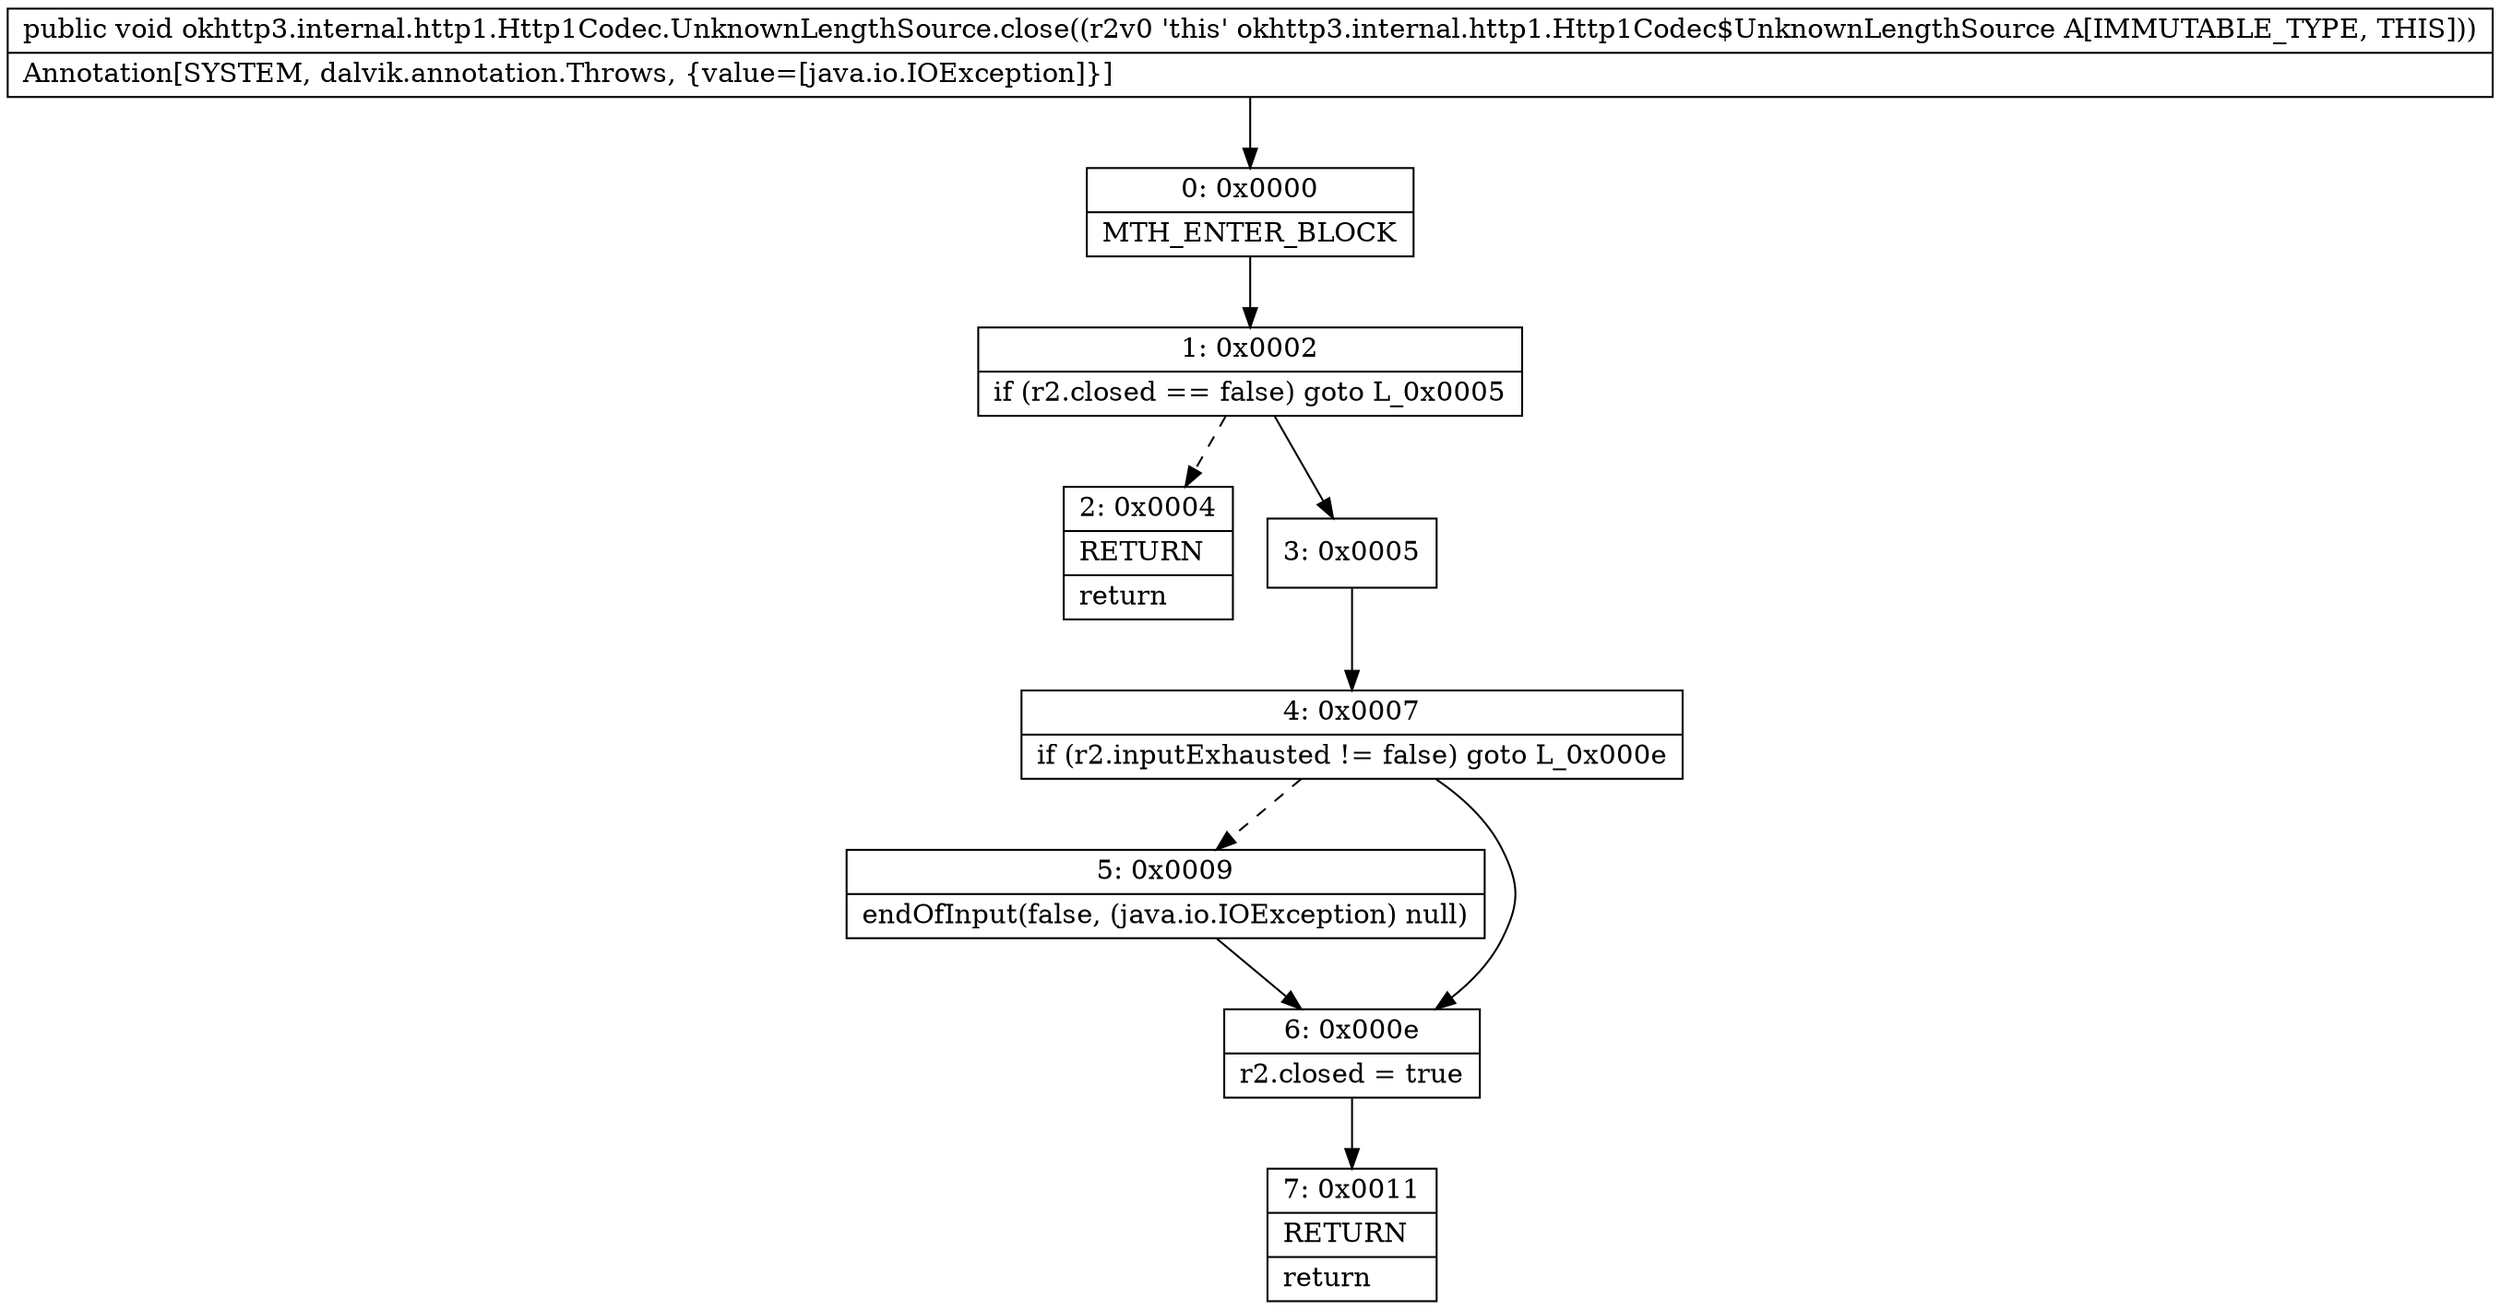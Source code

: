digraph "CFG forokhttp3.internal.http1.Http1Codec.UnknownLengthSource.close()V" {
Node_0 [shape=record,label="{0\:\ 0x0000|MTH_ENTER_BLOCK\l}"];
Node_1 [shape=record,label="{1\:\ 0x0002|if (r2.closed == false) goto L_0x0005\l}"];
Node_2 [shape=record,label="{2\:\ 0x0004|RETURN\l|return\l}"];
Node_3 [shape=record,label="{3\:\ 0x0005}"];
Node_4 [shape=record,label="{4\:\ 0x0007|if (r2.inputExhausted != false) goto L_0x000e\l}"];
Node_5 [shape=record,label="{5\:\ 0x0009|endOfInput(false, (java.io.IOException) null)\l}"];
Node_6 [shape=record,label="{6\:\ 0x000e|r2.closed = true\l}"];
Node_7 [shape=record,label="{7\:\ 0x0011|RETURN\l|return\l}"];
MethodNode[shape=record,label="{public void okhttp3.internal.http1.Http1Codec.UnknownLengthSource.close((r2v0 'this' okhttp3.internal.http1.Http1Codec$UnknownLengthSource A[IMMUTABLE_TYPE, THIS]))  | Annotation[SYSTEM, dalvik.annotation.Throws, \{value=[java.io.IOException]\}]\l}"];
MethodNode -> Node_0;
Node_0 -> Node_1;
Node_1 -> Node_2[style=dashed];
Node_1 -> Node_3;
Node_3 -> Node_4;
Node_4 -> Node_5[style=dashed];
Node_4 -> Node_6;
Node_5 -> Node_6;
Node_6 -> Node_7;
}


